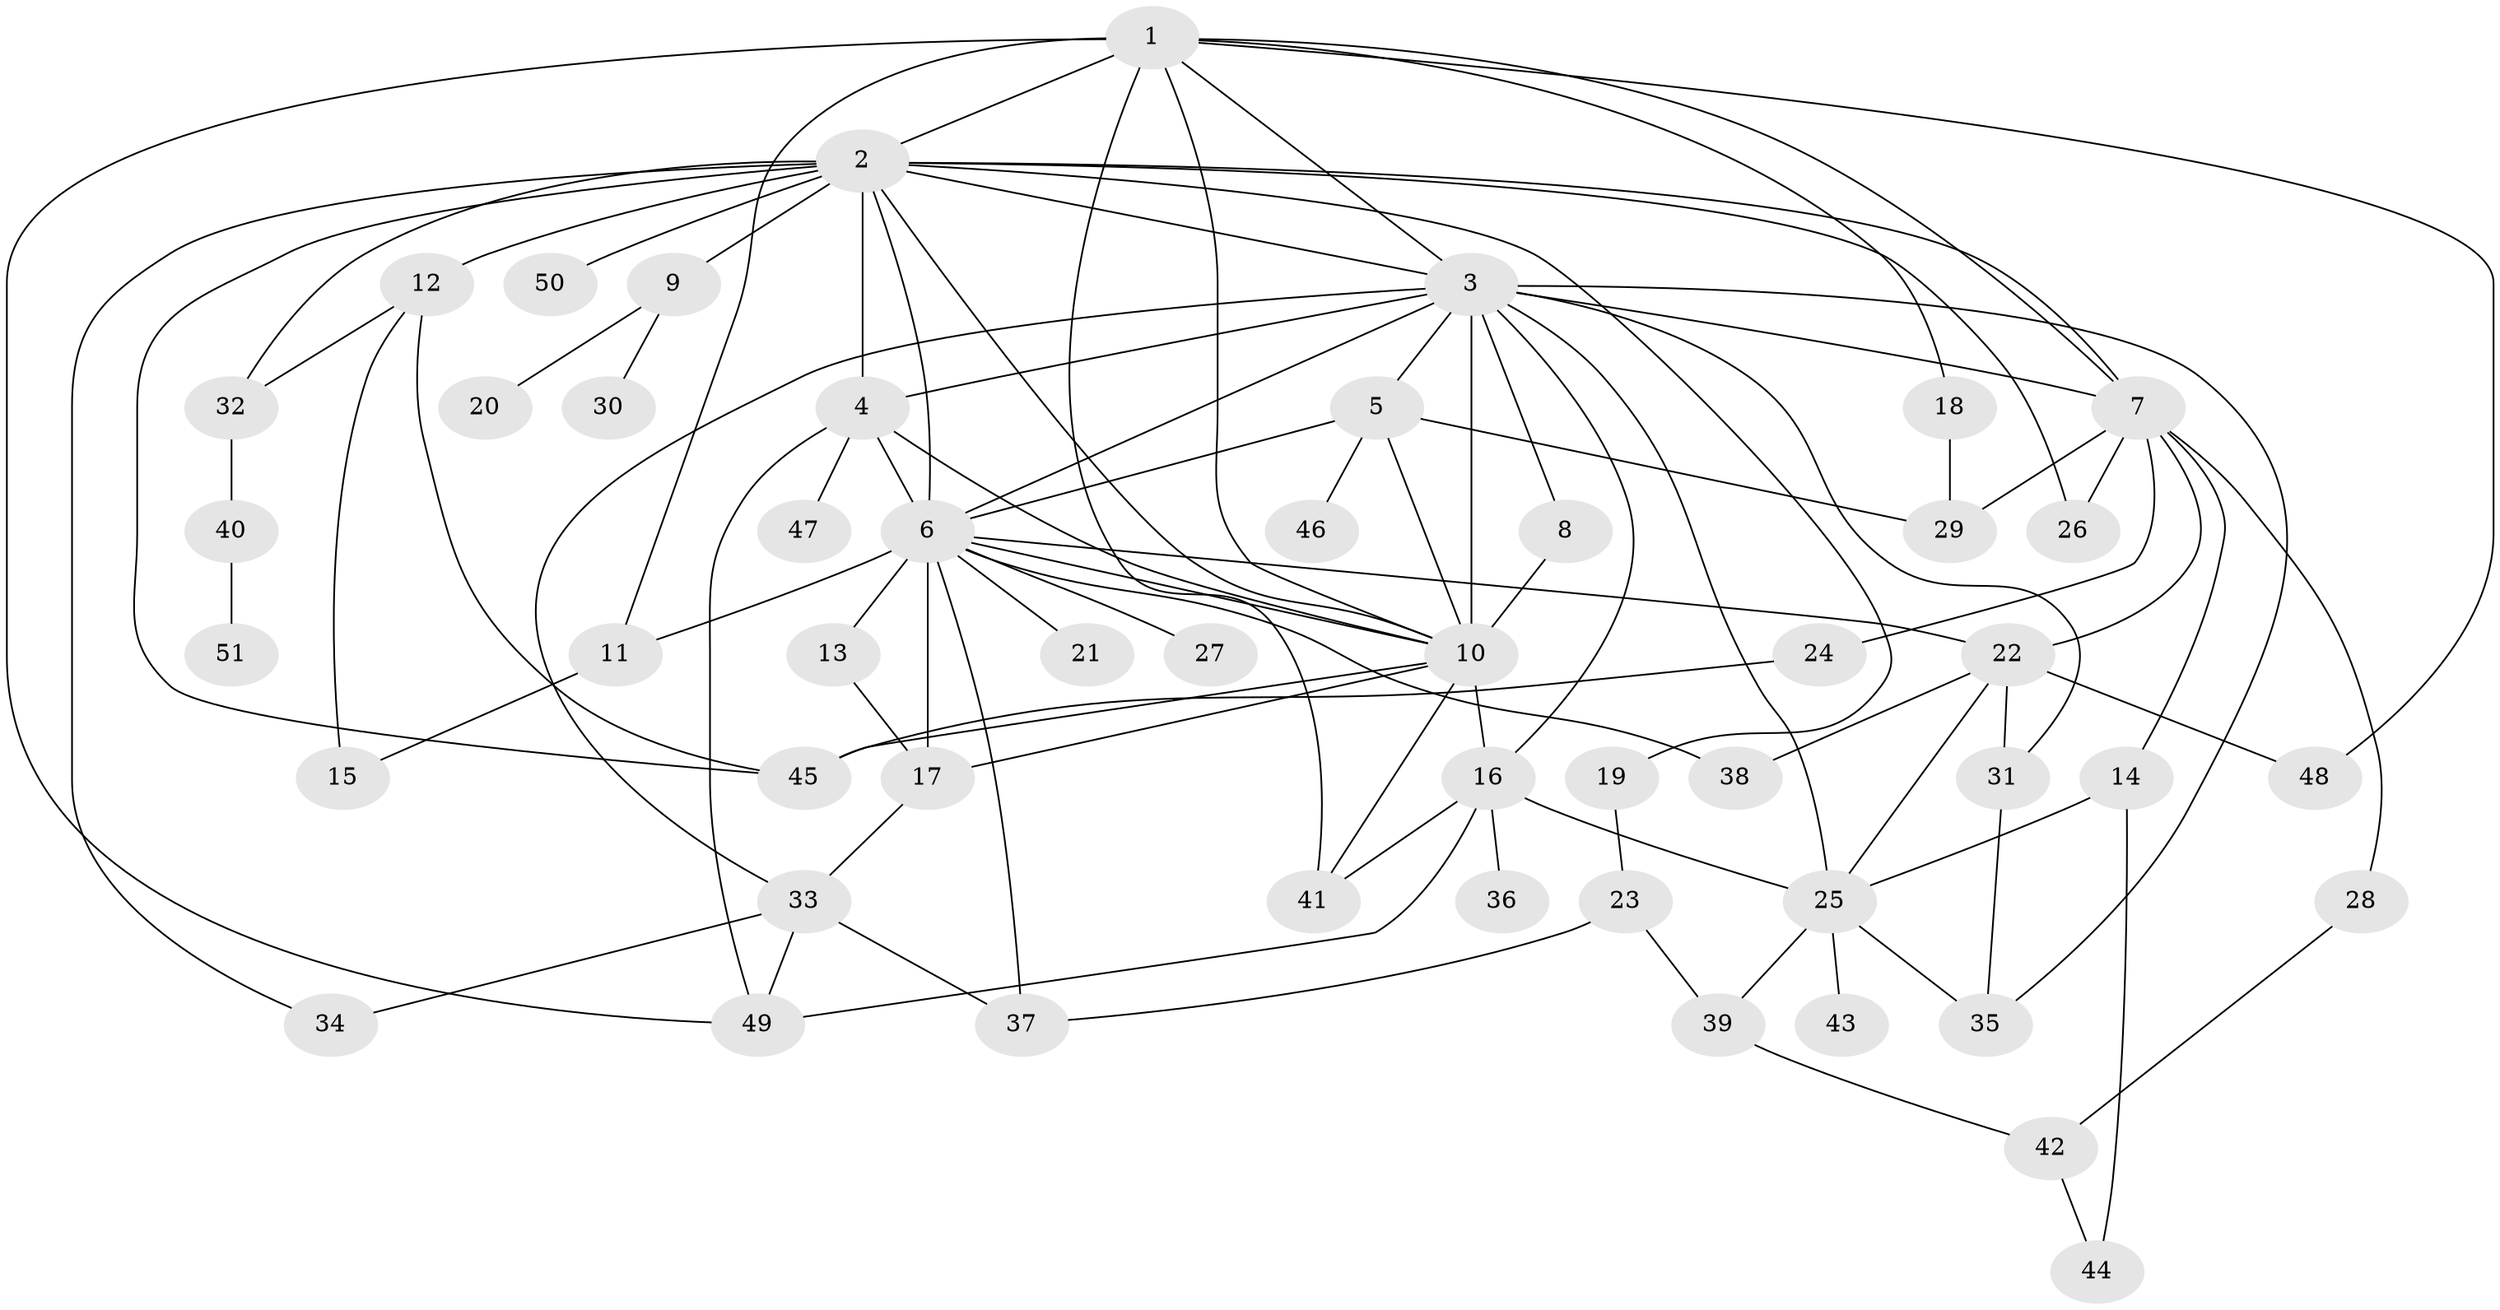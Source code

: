 // original degree distribution, {11: 0.007874015748031496, 22: 0.015748031496062992, 27: 0.007874015748031496, 4: 0.11023622047244094, 8: 0.007874015748031496, 2: 0.18110236220472442, 9: 0.015748031496062992, 3: 0.18110236220472442, 1: 0.4251968503937008, 7: 0.015748031496062992, 5: 0.023622047244094488, 6: 0.007874015748031496}
// Generated by graph-tools (version 1.1) at 2025/50/03/04/25 22:50:17]
// undirected, 51 vertices, 96 edges
graph export_dot {
  node [color=gray90,style=filled];
  1;
  2;
  3;
  4;
  5;
  6;
  7;
  8;
  9;
  10;
  11;
  12;
  13;
  14;
  15;
  16;
  17;
  18;
  19;
  20;
  21;
  22;
  23;
  24;
  25;
  26;
  27;
  28;
  29;
  30;
  31;
  32;
  33;
  34;
  35;
  36;
  37;
  38;
  39;
  40;
  41;
  42;
  43;
  44;
  45;
  46;
  47;
  48;
  49;
  50;
  51;
  1 -- 2 [weight=1.0];
  1 -- 3 [weight=1.0];
  1 -- 7 [weight=1.0];
  1 -- 10 [weight=1.0];
  1 -- 11 [weight=2.0];
  1 -- 18 [weight=1.0];
  1 -- 41 [weight=1.0];
  1 -- 48 [weight=1.0];
  1 -- 49 [weight=1.0];
  2 -- 3 [weight=1.0];
  2 -- 4 [weight=1.0];
  2 -- 6 [weight=1.0];
  2 -- 7 [weight=1.0];
  2 -- 9 [weight=2.0];
  2 -- 10 [weight=2.0];
  2 -- 12 [weight=4.0];
  2 -- 19 [weight=1.0];
  2 -- 26 [weight=1.0];
  2 -- 32 [weight=1.0];
  2 -- 34 [weight=1.0];
  2 -- 45 [weight=1.0];
  2 -- 50 [weight=1.0];
  3 -- 4 [weight=1.0];
  3 -- 5 [weight=1.0];
  3 -- 6 [weight=1.0];
  3 -- 7 [weight=1.0];
  3 -- 8 [weight=1.0];
  3 -- 10 [weight=10.0];
  3 -- 16 [weight=1.0];
  3 -- 25 [weight=2.0];
  3 -- 31 [weight=1.0];
  3 -- 33 [weight=1.0];
  3 -- 35 [weight=1.0];
  4 -- 6 [weight=2.0];
  4 -- 10 [weight=1.0];
  4 -- 47 [weight=1.0];
  4 -- 49 [weight=1.0];
  5 -- 6 [weight=1.0];
  5 -- 10 [weight=1.0];
  5 -- 29 [weight=1.0];
  5 -- 46 [weight=1.0];
  6 -- 10 [weight=1.0];
  6 -- 11 [weight=1.0];
  6 -- 13 [weight=1.0];
  6 -- 17 [weight=6.0];
  6 -- 21 [weight=1.0];
  6 -- 22 [weight=1.0];
  6 -- 27 [weight=1.0];
  6 -- 37 [weight=1.0];
  6 -- 38 [weight=1.0];
  7 -- 14 [weight=1.0];
  7 -- 22 [weight=1.0];
  7 -- 24 [weight=1.0];
  7 -- 26 [weight=1.0];
  7 -- 28 [weight=1.0];
  7 -- 29 [weight=2.0];
  8 -- 10 [weight=1.0];
  9 -- 20 [weight=1.0];
  9 -- 30 [weight=1.0];
  10 -- 16 [weight=1.0];
  10 -- 17 [weight=1.0];
  10 -- 41 [weight=1.0];
  10 -- 45 [weight=1.0];
  11 -- 15 [weight=1.0];
  12 -- 15 [weight=1.0];
  12 -- 32 [weight=1.0];
  12 -- 45 [weight=1.0];
  13 -- 17 [weight=1.0];
  14 -- 25 [weight=1.0];
  14 -- 44 [weight=1.0];
  16 -- 25 [weight=2.0];
  16 -- 36 [weight=1.0];
  16 -- 41 [weight=1.0];
  16 -- 49 [weight=1.0];
  17 -- 33 [weight=1.0];
  18 -- 29 [weight=2.0];
  19 -- 23 [weight=2.0];
  22 -- 25 [weight=1.0];
  22 -- 31 [weight=1.0];
  22 -- 38 [weight=1.0];
  22 -- 48 [weight=1.0];
  23 -- 37 [weight=1.0];
  23 -- 39 [weight=1.0];
  24 -- 45 [weight=2.0];
  25 -- 35 [weight=1.0];
  25 -- 39 [weight=1.0];
  25 -- 43 [weight=1.0];
  28 -- 42 [weight=1.0];
  31 -- 35 [weight=1.0];
  32 -- 40 [weight=1.0];
  33 -- 34 [weight=1.0];
  33 -- 37 [weight=1.0];
  33 -- 49 [weight=1.0];
  39 -- 42 [weight=1.0];
  40 -- 51 [weight=1.0];
  42 -- 44 [weight=1.0];
}
